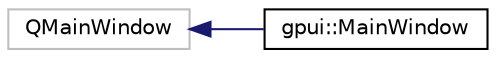 digraph "Graphical Class Hierarchy"
{
 // LATEX_PDF_SIZE
  edge [fontname="Helvetica",fontsize="10",labelfontname="Helvetica",labelfontsize="10"];
  node [fontname="Helvetica",fontsize="10",shape=record];
  rankdir="LR";
  Node171 [label="QMainWindow",height=0.2,width=0.4,color="grey75", fillcolor="white", style="filled",tooltip=" "];
  Node171 -> Node0 [dir="back",color="midnightblue",fontsize="10",style="solid",fontname="Helvetica"];
  Node0 [label="gpui::MainWindow",height=0.2,width=0.4,color="black", fillcolor="white", style="filled",URL="$classgpui_1_1_main_window.html",tooltip=" "];
}
